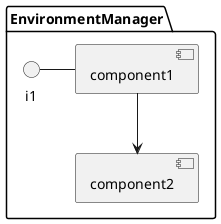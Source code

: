 @startuml

package EnvironmentManager {
component component1
component component2
interface i1

}
i1 - component1
component1 --> component2
@enduml
